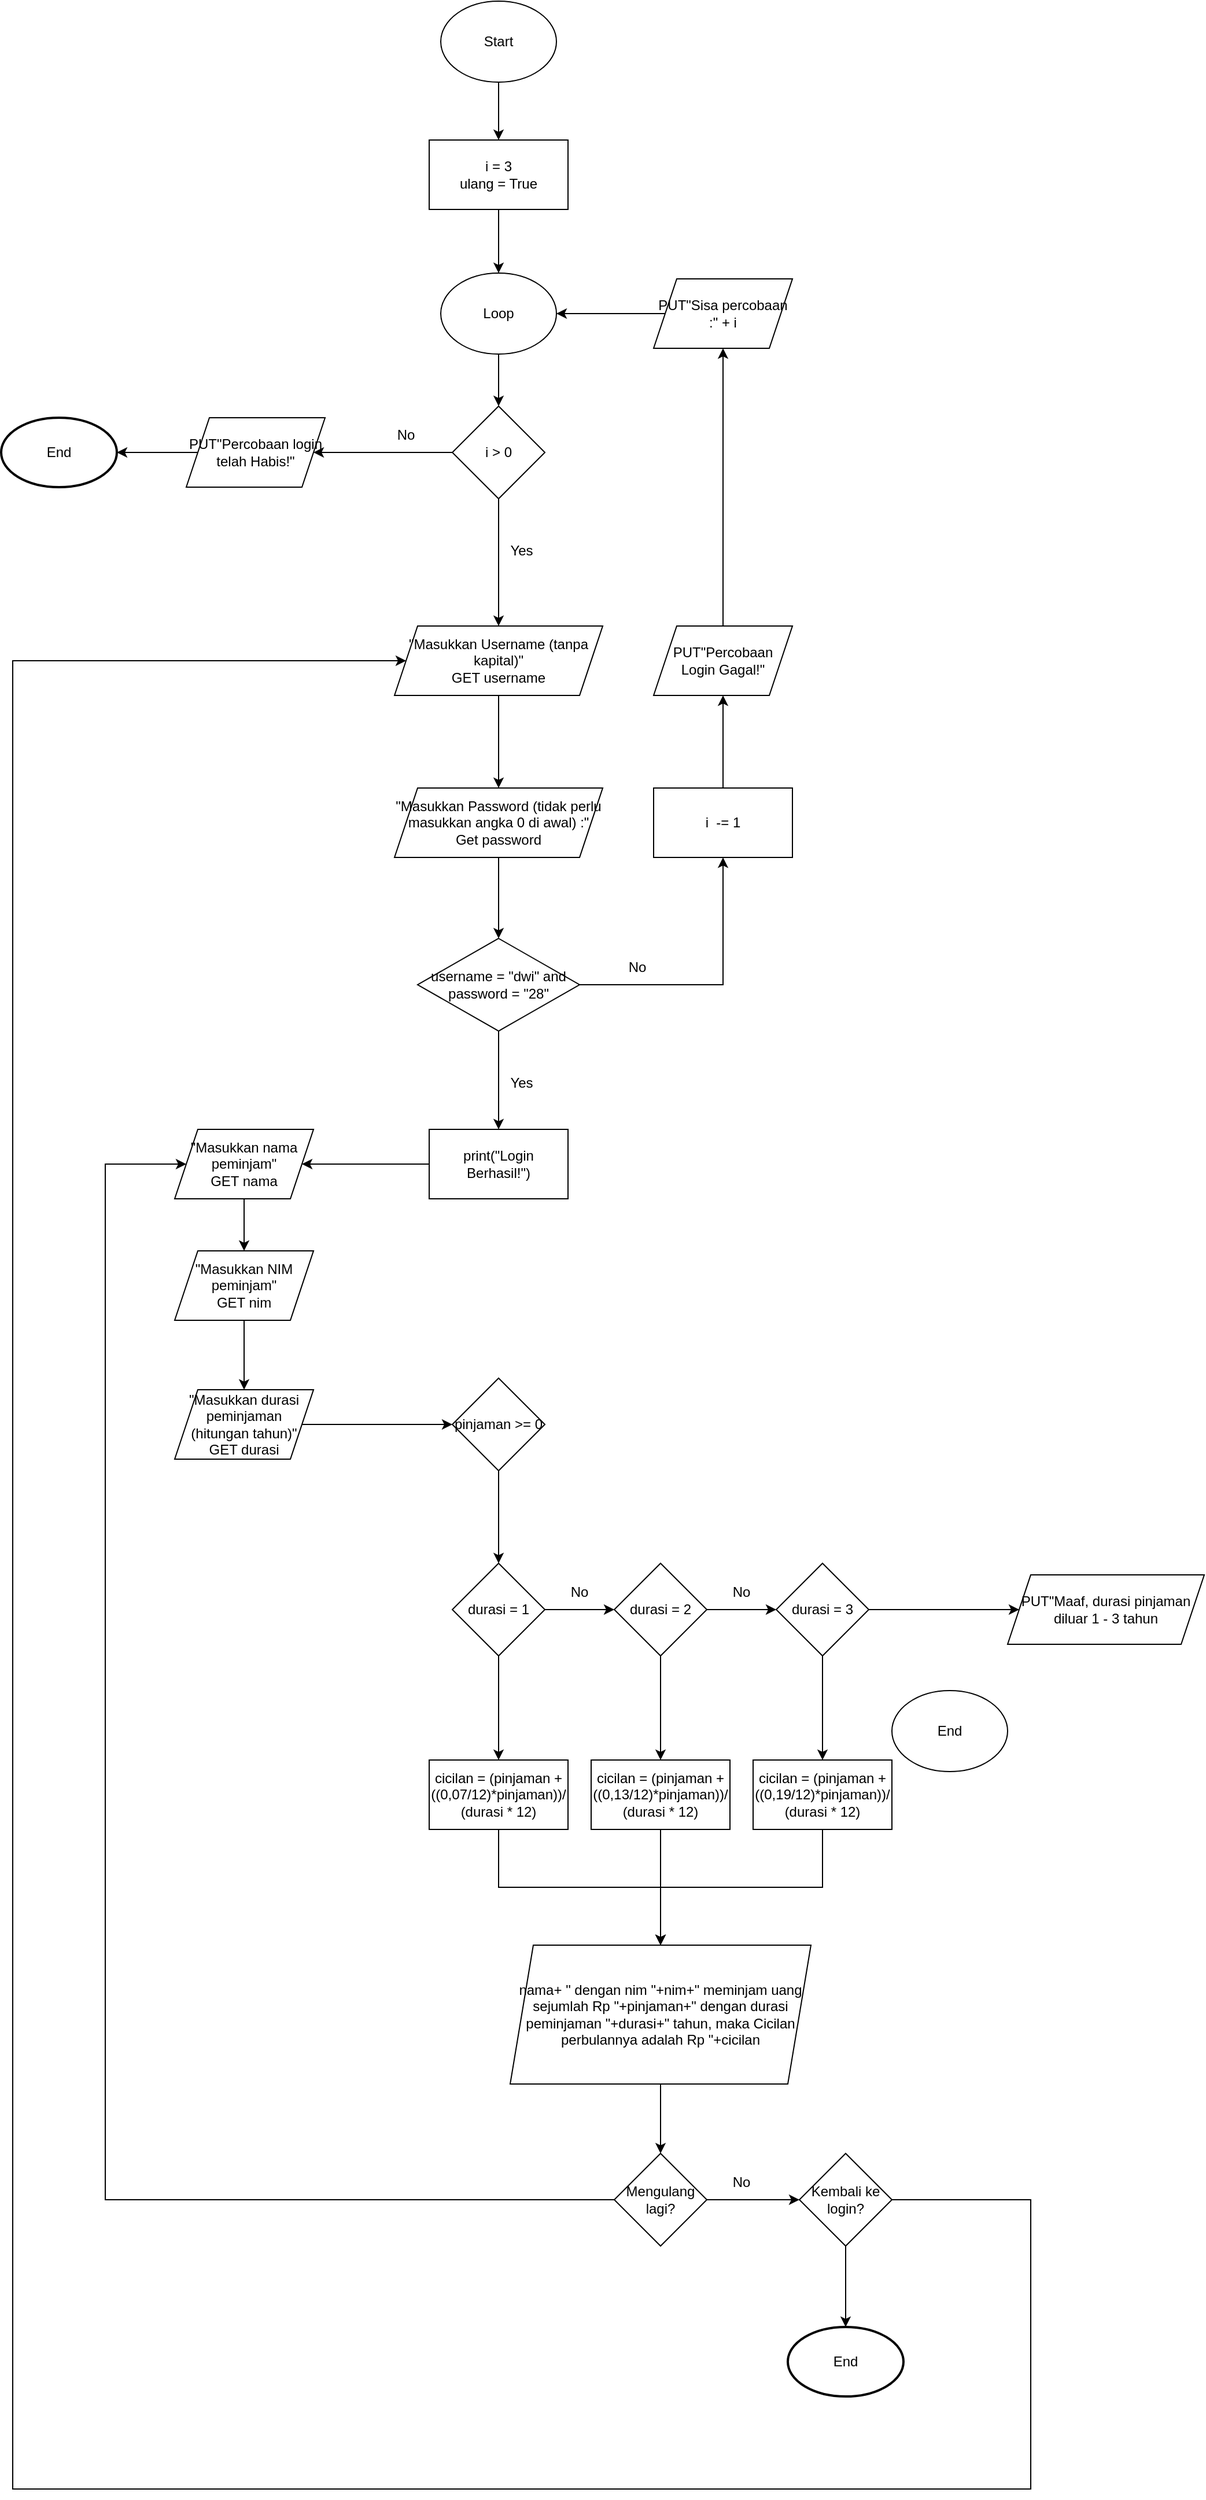 <mxfile version="24.7.17">
  <diagram id="C5RBs43oDa-KdzZeNtuy" name="Page-1">
    <mxGraphModel dx="3920" dy="3096" grid="1" gridSize="10" guides="1" tooltips="1" connect="1" arrows="1" fold="1" page="1" pageScale="1" pageWidth="827" pageHeight="1169" math="0" shadow="0">
      <root>
        <mxCell id="WIyWlLk6GJQsqaUBKTNV-0" />
        <mxCell id="WIyWlLk6GJQsqaUBKTNV-1" parent="WIyWlLk6GJQsqaUBKTNV-0" />
        <mxCell id="CfoaBqupTmaHTWKBpBK3-28" value="" style="edgeStyle=orthogonalEdgeStyle;rounded=0;orthogonalLoop=1;jettySize=auto;html=1;" edge="1" parent="WIyWlLk6GJQsqaUBKTNV-1" source="CfoaBqupTmaHTWKBpBK3-0" target="CfoaBqupTmaHTWKBpBK3-27">
          <mxGeometry relative="1" as="geometry" />
        </mxCell>
        <mxCell id="CfoaBqupTmaHTWKBpBK3-0" value="Start" style="ellipse;whiteSpace=wrap;html=1;" vertex="1" parent="WIyWlLk6GJQsqaUBKTNV-1">
          <mxGeometry x="170" y="-390" width="100" height="70" as="geometry" />
        </mxCell>
        <mxCell id="CfoaBqupTmaHTWKBpBK3-1" value="End" style="ellipse;whiteSpace=wrap;html=1;" vertex="1" parent="WIyWlLk6GJQsqaUBKTNV-1">
          <mxGeometry x="560" y="1070" width="100" height="70" as="geometry" />
        </mxCell>
        <mxCell id="CfoaBqupTmaHTWKBpBK3-10" value="" style="edgeStyle=orthogonalEdgeStyle;rounded=0;orthogonalLoop=1;jettySize=auto;html=1;" edge="1" parent="WIyWlLk6GJQsqaUBKTNV-1" source="CfoaBqupTmaHTWKBpBK3-2" target="CfoaBqupTmaHTWKBpBK3-9">
          <mxGeometry relative="1" as="geometry" />
        </mxCell>
        <mxCell id="CfoaBqupTmaHTWKBpBK3-2" value="&quot;Masukkan Username (tanpa kapital)&quot;&lt;div&gt;GET username&lt;/div&gt;" style="shape=parallelogram;perimeter=parallelogramPerimeter;fixedSize=1;whiteSpace=wrap;html=1;" vertex="1" parent="WIyWlLk6GJQsqaUBKTNV-1">
          <mxGeometry x="130" y="150" width="180" height="60" as="geometry" />
        </mxCell>
        <mxCell id="CfoaBqupTmaHTWKBpBK3-20" value="" style="edgeStyle=orthogonalEdgeStyle;rounded=0;orthogonalLoop=1;jettySize=auto;html=1;" edge="1" parent="WIyWlLk6GJQsqaUBKTNV-1" source="CfoaBqupTmaHTWKBpBK3-9" target="CfoaBqupTmaHTWKBpBK3-19">
          <mxGeometry relative="1" as="geometry" />
        </mxCell>
        <mxCell id="CfoaBqupTmaHTWKBpBK3-9" value="&quot;Masukkan Password (tidak perlu masukkan angka 0 di awal) :&quot;&lt;div&gt;Get password&lt;/div&gt;" style="shape=parallelogram;perimeter=parallelogramPerimeter;fixedSize=1;whiteSpace=wrap;html=1;" vertex="1" parent="WIyWlLk6GJQsqaUBKTNV-1">
          <mxGeometry x="130" y="290" width="180" height="60" as="geometry" />
        </mxCell>
        <mxCell id="CfoaBqupTmaHTWKBpBK3-12" value="Loop" style="ellipse;whiteSpace=wrap;html=1;" vertex="1" parent="WIyWlLk6GJQsqaUBKTNV-1">
          <mxGeometry x="170" y="-155" width="100" height="70" as="geometry" />
        </mxCell>
        <mxCell id="CfoaBqupTmaHTWKBpBK3-33" value="" style="edgeStyle=orthogonalEdgeStyle;rounded=0;orthogonalLoop=1;jettySize=auto;html=1;" edge="1" parent="WIyWlLk6GJQsqaUBKTNV-1" source="CfoaBqupTmaHTWKBpBK3-19" target="CfoaBqupTmaHTWKBpBK3-32">
          <mxGeometry relative="1" as="geometry" />
        </mxCell>
        <mxCell id="CfoaBqupTmaHTWKBpBK3-35" value="" style="edgeStyle=orthogonalEdgeStyle;rounded=0;orthogonalLoop=1;jettySize=auto;html=1;" edge="1" parent="WIyWlLk6GJQsqaUBKTNV-1" source="CfoaBqupTmaHTWKBpBK3-19" target="CfoaBqupTmaHTWKBpBK3-26">
          <mxGeometry relative="1" as="geometry" />
        </mxCell>
        <mxCell id="CfoaBqupTmaHTWKBpBK3-19" value="username = &quot;dwi&quot; and password = &quot;28&quot;" style="rhombus;whiteSpace=wrap;html=1;" vertex="1" parent="WIyWlLk6GJQsqaUBKTNV-1">
          <mxGeometry x="150" y="420" width="140" height="80" as="geometry" />
        </mxCell>
        <mxCell id="CfoaBqupTmaHTWKBpBK3-60" value="" style="edgeStyle=orthogonalEdgeStyle;rounded=0;orthogonalLoop=1;jettySize=auto;html=1;" edge="1" parent="WIyWlLk6GJQsqaUBKTNV-1" source="CfoaBqupTmaHTWKBpBK3-26" target="CfoaBqupTmaHTWKBpBK3-59">
          <mxGeometry relative="1" as="geometry" />
        </mxCell>
        <mxCell id="CfoaBqupTmaHTWKBpBK3-26" value="i&amp;nbsp; -= 1" style="rounded=0;whiteSpace=wrap;html=1;" vertex="1" parent="WIyWlLk6GJQsqaUBKTNV-1">
          <mxGeometry x="354" y="290" width="120" height="60" as="geometry" />
        </mxCell>
        <mxCell id="CfoaBqupTmaHTWKBpBK3-99" value="" style="edgeStyle=orthogonalEdgeStyle;rounded=0;orthogonalLoop=1;jettySize=auto;html=1;" edge="1" parent="WIyWlLk6GJQsqaUBKTNV-1" source="CfoaBqupTmaHTWKBpBK3-27" target="CfoaBqupTmaHTWKBpBK3-12">
          <mxGeometry relative="1" as="geometry" />
        </mxCell>
        <mxCell id="CfoaBqupTmaHTWKBpBK3-27" value="i = 3&lt;div&gt;ulang = True&lt;/div&gt;" style="rounded=0;whiteSpace=wrap;html=1;" vertex="1" parent="WIyWlLk6GJQsqaUBKTNV-1">
          <mxGeometry x="160" y="-270" width="120" height="60" as="geometry" />
        </mxCell>
        <mxCell id="CfoaBqupTmaHTWKBpBK3-29" value="No" style="text;html=1;align=center;verticalAlign=middle;whiteSpace=wrap;rounded=0;" vertex="1" parent="WIyWlLk6GJQsqaUBKTNV-1">
          <mxGeometry x="310" y="430" width="60" height="30" as="geometry" />
        </mxCell>
        <mxCell id="CfoaBqupTmaHTWKBpBK3-68" value="" style="edgeStyle=orthogonalEdgeStyle;rounded=0;orthogonalLoop=1;jettySize=auto;html=1;" edge="1" parent="WIyWlLk6GJQsqaUBKTNV-1" source="CfoaBqupTmaHTWKBpBK3-30" target="CfoaBqupTmaHTWKBpBK3-67">
          <mxGeometry relative="1" as="geometry" />
        </mxCell>
        <mxCell id="CfoaBqupTmaHTWKBpBK3-30" value="&quot;Masukkan nama peminjam&quot;&lt;div&gt;GET nama&lt;/div&gt;" style="shape=parallelogram;perimeter=parallelogramPerimeter;whiteSpace=wrap;html=1;fixedSize=1;" vertex="1" parent="WIyWlLk6GJQsqaUBKTNV-1">
          <mxGeometry x="-60" y="585" width="120" height="60" as="geometry" />
        </mxCell>
        <mxCell id="CfoaBqupTmaHTWKBpBK3-34" value="" style="edgeStyle=orthogonalEdgeStyle;rounded=0;orthogonalLoop=1;jettySize=auto;html=1;" edge="1" parent="WIyWlLk6GJQsqaUBKTNV-1" source="CfoaBqupTmaHTWKBpBK3-32" target="CfoaBqupTmaHTWKBpBK3-30">
          <mxGeometry relative="1" as="geometry" />
        </mxCell>
        <mxCell id="CfoaBqupTmaHTWKBpBK3-32" value="print(&quot;Login Berhasil!&quot;)" style="whiteSpace=wrap;html=1;" vertex="1" parent="WIyWlLk6GJQsqaUBKTNV-1">
          <mxGeometry x="160" y="585" width="120" height="60" as="geometry" />
        </mxCell>
        <mxCell id="CfoaBqupTmaHTWKBpBK3-37" value="Yes" style="text;html=1;align=center;verticalAlign=middle;whiteSpace=wrap;rounded=0;" vertex="1" parent="WIyWlLk6GJQsqaUBKTNV-1">
          <mxGeometry x="210" y="530" width="60" height="30" as="geometry" />
        </mxCell>
        <mxCell id="CfoaBqupTmaHTWKBpBK3-39" value="" style="edgeStyle=orthogonalEdgeStyle;rounded=0;orthogonalLoop=1;jettySize=auto;html=1;" edge="1" parent="WIyWlLk6GJQsqaUBKTNV-1" source="CfoaBqupTmaHTWKBpBK3-12" target="CfoaBqupTmaHTWKBpBK3-38">
          <mxGeometry relative="1" as="geometry">
            <mxPoint x="220" y="-85" as="sourcePoint" />
            <mxPoint x="220" y="150" as="targetPoint" />
          </mxGeometry>
        </mxCell>
        <mxCell id="CfoaBqupTmaHTWKBpBK3-40" value="" style="edgeStyle=orthogonalEdgeStyle;rounded=0;orthogonalLoop=1;jettySize=auto;html=1;" edge="1" parent="WIyWlLk6GJQsqaUBKTNV-1" source="CfoaBqupTmaHTWKBpBK3-38" target="CfoaBqupTmaHTWKBpBK3-2">
          <mxGeometry relative="1" as="geometry" />
        </mxCell>
        <mxCell id="CfoaBqupTmaHTWKBpBK3-109" value="" style="edgeStyle=orthogonalEdgeStyle;rounded=0;orthogonalLoop=1;jettySize=auto;html=1;" edge="1" parent="WIyWlLk6GJQsqaUBKTNV-1" source="CfoaBqupTmaHTWKBpBK3-38" target="CfoaBqupTmaHTWKBpBK3-51">
          <mxGeometry relative="1" as="geometry" />
        </mxCell>
        <mxCell id="CfoaBqupTmaHTWKBpBK3-38" value="i &amp;gt; 0" style="rhombus;whiteSpace=wrap;html=1;" vertex="1" parent="WIyWlLk6GJQsqaUBKTNV-1">
          <mxGeometry x="180" y="-40" width="80" height="80" as="geometry" />
        </mxCell>
        <mxCell id="CfoaBqupTmaHTWKBpBK3-41" value="Yes" style="text;html=1;align=center;verticalAlign=middle;whiteSpace=wrap;rounded=0;" vertex="1" parent="WIyWlLk6GJQsqaUBKTNV-1">
          <mxGeometry x="210" y="70" width="60" height="30" as="geometry" />
        </mxCell>
        <mxCell id="CfoaBqupTmaHTWKBpBK3-46" value="No" style="text;html=1;align=center;verticalAlign=middle;whiteSpace=wrap;rounded=0;" vertex="1" parent="WIyWlLk6GJQsqaUBKTNV-1">
          <mxGeometry x="110" y="-30" width="60" height="30" as="geometry" />
        </mxCell>
        <mxCell id="CfoaBqupTmaHTWKBpBK3-53" value="" style="edgeStyle=orthogonalEdgeStyle;rounded=0;orthogonalLoop=1;jettySize=auto;html=1;" edge="1" parent="WIyWlLk6GJQsqaUBKTNV-1" source="CfoaBqupTmaHTWKBpBK3-51" target="CfoaBqupTmaHTWKBpBK3-52">
          <mxGeometry relative="1" as="geometry" />
        </mxCell>
        <mxCell id="CfoaBqupTmaHTWKBpBK3-51" value="PUT&quot;Percobaan login telah Habis!&quot;" style="shape=parallelogram;perimeter=parallelogramPerimeter;whiteSpace=wrap;html=1;fixedSize=1;" vertex="1" parent="WIyWlLk6GJQsqaUBKTNV-1">
          <mxGeometry x="-50" y="-30" width="120" height="60" as="geometry" />
        </mxCell>
        <mxCell id="CfoaBqupTmaHTWKBpBK3-52" value="End" style="strokeWidth=2;html=1;shape=mxgraph.flowchart.start_1;whiteSpace=wrap;" vertex="1" parent="WIyWlLk6GJQsqaUBKTNV-1">
          <mxGeometry x="-210" y="-30" width="100" height="60" as="geometry" />
        </mxCell>
        <mxCell id="CfoaBqupTmaHTWKBpBK3-65" value="" style="edgeStyle=orthogonalEdgeStyle;rounded=0;orthogonalLoop=1;jettySize=auto;html=1;" edge="1" parent="WIyWlLk6GJQsqaUBKTNV-1" source="CfoaBqupTmaHTWKBpBK3-59" target="CfoaBqupTmaHTWKBpBK3-64">
          <mxGeometry relative="1" as="geometry" />
        </mxCell>
        <mxCell id="CfoaBqupTmaHTWKBpBK3-59" value="PUT&quot;Percobaan Login Gagal!&quot;" style="shape=parallelogram;perimeter=parallelogramPerimeter;whiteSpace=wrap;html=1;fixedSize=1;" vertex="1" parent="WIyWlLk6GJQsqaUBKTNV-1">
          <mxGeometry x="354" y="150" width="120" height="60" as="geometry" />
        </mxCell>
        <mxCell id="CfoaBqupTmaHTWKBpBK3-100" value="" style="edgeStyle=orthogonalEdgeStyle;rounded=0;orthogonalLoop=1;jettySize=auto;html=1;" edge="1" parent="WIyWlLk6GJQsqaUBKTNV-1" source="CfoaBqupTmaHTWKBpBK3-64" target="CfoaBqupTmaHTWKBpBK3-12">
          <mxGeometry relative="1" as="geometry" />
        </mxCell>
        <mxCell id="CfoaBqupTmaHTWKBpBK3-64" value="PUT&quot;Sisa percobaan :&quot; + i" style="shape=parallelogram;perimeter=parallelogramPerimeter;whiteSpace=wrap;html=1;fixedSize=1;" vertex="1" parent="WIyWlLk6GJQsqaUBKTNV-1">
          <mxGeometry x="354" y="-150" width="120" height="60" as="geometry" />
        </mxCell>
        <mxCell id="CfoaBqupTmaHTWKBpBK3-70" value="" style="edgeStyle=orthogonalEdgeStyle;rounded=0;orthogonalLoop=1;jettySize=auto;html=1;" edge="1" parent="WIyWlLk6GJQsqaUBKTNV-1" source="CfoaBqupTmaHTWKBpBK3-67" target="CfoaBqupTmaHTWKBpBK3-69">
          <mxGeometry relative="1" as="geometry" />
        </mxCell>
        <mxCell id="CfoaBqupTmaHTWKBpBK3-67" value="&quot;Masukkan NIM peminjam&quot;&lt;div&gt;GET nim&lt;/div&gt;" style="shape=parallelogram;perimeter=parallelogramPerimeter;whiteSpace=wrap;html=1;fixedSize=1;" vertex="1" parent="WIyWlLk6GJQsqaUBKTNV-1">
          <mxGeometry x="-60" y="690" width="120" height="60" as="geometry" />
        </mxCell>
        <mxCell id="CfoaBqupTmaHTWKBpBK3-72" value="" style="edgeStyle=orthogonalEdgeStyle;rounded=0;orthogonalLoop=1;jettySize=auto;html=1;" edge="1" parent="WIyWlLk6GJQsqaUBKTNV-1" source="CfoaBqupTmaHTWKBpBK3-69" target="CfoaBqupTmaHTWKBpBK3-71">
          <mxGeometry relative="1" as="geometry" />
        </mxCell>
        <mxCell id="CfoaBqupTmaHTWKBpBK3-69" value="&quot;Masukkan durasi peminjaman (hitungan tahun)&quot;&lt;div&gt;GET durasi&lt;/div&gt;" style="shape=parallelogram;perimeter=parallelogramPerimeter;whiteSpace=wrap;html=1;fixedSize=1;" vertex="1" parent="WIyWlLk6GJQsqaUBKTNV-1">
          <mxGeometry x="-60" y="810" width="120" height="60" as="geometry" />
        </mxCell>
        <mxCell id="CfoaBqupTmaHTWKBpBK3-74" value="" style="edgeStyle=orthogonalEdgeStyle;rounded=0;orthogonalLoop=1;jettySize=auto;html=1;" edge="1" parent="WIyWlLk6GJQsqaUBKTNV-1" source="CfoaBqupTmaHTWKBpBK3-71" target="CfoaBqupTmaHTWKBpBK3-73">
          <mxGeometry relative="1" as="geometry" />
        </mxCell>
        <mxCell id="CfoaBqupTmaHTWKBpBK3-71" value="pinjaman &amp;gt;= 0" style="rhombus;whiteSpace=wrap;html=1;" vertex="1" parent="WIyWlLk6GJQsqaUBKTNV-1">
          <mxGeometry x="180" y="800" width="80" height="80" as="geometry" />
        </mxCell>
        <mxCell id="CfoaBqupTmaHTWKBpBK3-76" value="" style="edgeStyle=orthogonalEdgeStyle;rounded=0;orthogonalLoop=1;jettySize=auto;html=1;" edge="1" parent="WIyWlLk6GJQsqaUBKTNV-1" source="CfoaBqupTmaHTWKBpBK3-73" target="CfoaBqupTmaHTWKBpBK3-75">
          <mxGeometry relative="1" as="geometry" />
        </mxCell>
        <mxCell id="CfoaBqupTmaHTWKBpBK3-86" value="" style="edgeStyle=orthogonalEdgeStyle;rounded=0;orthogonalLoop=1;jettySize=auto;html=1;" edge="1" parent="WIyWlLk6GJQsqaUBKTNV-1" source="CfoaBqupTmaHTWKBpBK3-73" target="CfoaBqupTmaHTWKBpBK3-85">
          <mxGeometry relative="1" as="geometry" />
        </mxCell>
        <mxCell id="CfoaBqupTmaHTWKBpBK3-73" value="durasi = 1" style="rhombus;whiteSpace=wrap;html=1;" vertex="1" parent="WIyWlLk6GJQsqaUBKTNV-1">
          <mxGeometry x="180" y="960" width="80" height="80" as="geometry" />
        </mxCell>
        <mxCell id="CfoaBqupTmaHTWKBpBK3-78" value="" style="edgeStyle=orthogonalEdgeStyle;rounded=0;orthogonalLoop=1;jettySize=auto;html=1;" edge="1" parent="WIyWlLk6GJQsqaUBKTNV-1" source="CfoaBqupTmaHTWKBpBK3-75" target="CfoaBqupTmaHTWKBpBK3-77">
          <mxGeometry relative="1" as="geometry" />
        </mxCell>
        <mxCell id="CfoaBqupTmaHTWKBpBK3-89" value="" style="edgeStyle=orthogonalEdgeStyle;rounded=0;orthogonalLoop=1;jettySize=auto;html=1;" edge="1" parent="WIyWlLk6GJQsqaUBKTNV-1" source="CfoaBqupTmaHTWKBpBK3-75" target="CfoaBqupTmaHTWKBpBK3-87">
          <mxGeometry relative="1" as="geometry" />
        </mxCell>
        <mxCell id="CfoaBqupTmaHTWKBpBK3-75" value="durasi = 2" style="rhombus;whiteSpace=wrap;html=1;" vertex="1" parent="WIyWlLk6GJQsqaUBKTNV-1">
          <mxGeometry x="320" y="960" width="80" height="80" as="geometry" />
        </mxCell>
        <mxCell id="CfoaBqupTmaHTWKBpBK3-80" value="" style="edgeStyle=orthogonalEdgeStyle;rounded=0;orthogonalLoop=1;jettySize=auto;html=1;" edge="1" parent="WIyWlLk6GJQsqaUBKTNV-1" source="CfoaBqupTmaHTWKBpBK3-77" target="CfoaBqupTmaHTWKBpBK3-79">
          <mxGeometry relative="1" as="geometry" />
        </mxCell>
        <mxCell id="CfoaBqupTmaHTWKBpBK3-91" value="" style="edgeStyle=orthogonalEdgeStyle;rounded=0;orthogonalLoop=1;jettySize=auto;html=1;" edge="1" parent="WIyWlLk6GJQsqaUBKTNV-1" source="CfoaBqupTmaHTWKBpBK3-77" target="CfoaBqupTmaHTWKBpBK3-90">
          <mxGeometry relative="1" as="geometry" />
        </mxCell>
        <mxCell id="CfoaBqupTmaHTWKBpBK3-77" value="durasi = 3" style="rhombus;whiteSpace=wrap;html=1;" vertex="1" parent="WIyWlLk6GJQsqaUBKTNV-1">
          <mxGeometry x="460" y="960" width="80" height="80" as="geometry" />
        </mxCell>
        <mxCell id="CfoaBqupTmaHTWKBpBK3-79" value="PUT&quot;Maaf, durasi pinjaman diluar 1 - 3 tahun" style="shape=parallelogram;perimeter=parallelogramPerimeter;whiteSpace=wrap;html=1;fixedSize=1;" vertex="1" parent="WIyWlLk6GJQsqaUBKTNV-1">
          <mxGeometry x="660" y="970" width="170" height="60" as="geometry" />
        </mxCell>
        <mxCell id="CfoaBqupTmaHTWKBpBK3-81" value="No" style="text;html=1;align=center;verticalAlign=middle;whiteSpace=wrap;rounded=0;" vertex="1" parent="WIyWlLk6GJQsqaUBKTNV-1">
          <mxGeometry x="260" y="970" width="60" height="30" as="geometry" />
        </mxCell>
        <mxCell id="CfoaBqupTmaHTWKBpBK3-83" value="No" style="text;html=1;align=center;verticalAlign=middle;whiteSpace=wrap;rounded=0;" vertex="1" parent="WIyWlLk6GJQsqaUBKTNV-1">
          <mxGeometry x="400" y="970" width="60" height="30" as="geometry" />
        </mxCell>
        <mxCell id="CfoaBqupTmaHTWKBpBK3-95" value="" style="edgeStyle=orthogonalEdgeStyle;rounded=0;orthogonalLoop=1;jettySize=auto;html=1;" edge="1" parent="WIyWlLk6GJQsqaUBKTNV-1" source="CfoaBqupTmaHTWKBpBK3-85" target="CfoaBqupTmaHTWKBpBK3-92">
          <mxGeometry relative="1" as="geometry" />
        </mxCell>
        <mxCell id="CfoaBqupTmaHTWKBpBK3-85" value="cicilan = (pinjaman + ((0,07/12)*pinjaman))/ (durasi * 12)" style="whiteSpace=wrap;html=1;" vertex="1" parent="WIyWlLk6GJQsqaUBKTNV-1">
          <mxGeometry x="160" y="1130" width="120" height="60" as="geometry" />
        </mxCell>
        <mxCell id="CfoaBqupTmaHTWKBpBK3-94" value="" style="edgeStyle=orthogonalEdgeStyle;rounded=0;orthogonalLoop=1;jettySize=auto;html=1;" edge="1" parent="WIyWlLk6GJQsqaUBKTNV-1" source="CfoaBqupTmaHTWKBpBK3-87" target="CfoaBqupTmaHTWKBpBK3-92">
          <mxGeometry relative="1" as="geometry" />
        </mxCell>
        <mxCell id="CfoaBqupTmaHTWKBpBK3-87" value="cicilan = (pinjaman + ((0,13/12)*pinjaman))/ (durasi * 12)" style="whiteSpace=wrap;html=1;" vertex="1" parent="WIyWlLk6GJQsqaUBKTNV-1">
          <mxGeometry x="300" y="1130" width="120" height="60" as="geometry" />
        </mxCell>
        <mxCell id="CfoaBqupTmaHTWKBpBK3-96" value="" style="edgeStyle=orthogonalEdgeStyle;rounded=0;orthogonalLoop=1;jettySize=auto;html=1;" edge="1" parent="WIyWlLk6GJQsqaUBKTNV-1" source="CfoaBqupTmaHTWKBpBK3-90" target="CfoaBqupTmaHTWKBpBK3-92">
          <mxGeometry relative="1" as="geometry" />
        </mxCell>
        <mxCell id="CfoaBqupTmaHTWKBpBK3-90" value="cicilan = (pinjaman + ((0,19/12)*pinjaman))/ (durasi * 12)" style="whiteSpace=wrap;html=1;" vertex="1" parent="WIyWlLk6GJQsqaUBKTNV-1">
          <mxGeometry x="440" y="1130" width="120" height="60" as="geometry" />
        </mxCell>
        <mxCell id="CfoaBqupTmaHTWKBpBK3-101" value="" style="edgeStyle=orthogonalEdgeStyle;rounded=0;orthogonalLoop=1;jettySize=auto;html=1;" edge="1" parent="WIyWlLk6GJQsqaUBKTNV-1" source="CfoaBqupTmaHTWKBpBK3-92" target="CfoaBqupTmaHTWKBpBK3-98">
          <mxGeometry relative="1" as="geometry" />
        </mxCell>
        <mxCell id="CfoaBqupTmaHTWKBpBK3-92" value="nama+ &quot; dengan nim &quot;+nim+&quot; meminjam uang sejumlah Rp &quot;+pinjaman+&quot; dengan durasi peminjaman &quot;+durasi+&quot; tahun, maka Cicilan perbulannya adalah Rp &quot;+cicilan" style="shape=parallelogram;perimeter=parallelogramPerimeter;whiteSpace=wrap;html=1;fixedSize=1;" vertex="1" parent="WIyWlLk6GJQsqaUBKTNV-1">
          <mxGeometry x="230" y="1290" width="260" height="120" as="geometry" />
        </mxCell>
        <mxCell id="CfoaBqupTmaHTWKBpBK3-103" value="" style="edgeStyle=orthogonalEdgeStyle;rounded=0;orthogonalLoop=1;jettySize=auto;html=1;" edge="1" parent="WIyWlLk6GJQsqaUBKTNV-1" source="CfoaBqupTmaHTWKBpBK3-98" target="CfoaBqupTmaHTWKBpBK3-102">
          <mxGeometry relative="1" as="geometry" />
        </mxCell>
        <mxCell id="CfoaBqupTmaHTWKBpBK3-98" value="Mengulang lagi?" style="rhombus;whiteSpace=wrap;html=1;" vertex="1" parent="WIyWlLk6GJQsqaUBKTNV-1">
          <mxGeometry x="320" y="1470" width="80" height="80" as="geometry" />
        </mxCell>
        <mxCell id="CfoaBqupTmaHTWKBpBK3-106" value="" style="edgeStyle=orthogonalEdgeStyle;rounded=0;orthogonalLoop=1;jettySize=auto;html=1;" edge="1" parent="WIyWlLk6GJQsqaUBKTNV-1" source="CfoaBqupTmaHTWKBpBK3-102" target="CfoaBqupTmaHTWKBpBK3-105">
          <mxGeometry relative="1" as="geometry" />
        </mxCell>
        <mxCell id="CfoaBqupTmaHTWKBpBK3-102" value="Kembali ke login?" style="rhombus;whiteSpace=wrap;html=1;" vertex="1" parent="WIyWlLk6GJQsqaUBKTNV-1">
          <mxGeometry x="480" y="1470" width="80" height="80" as="geometry" />
        </mxCell>
        <mxCell id="CfoaBqupTmaHTWKBpBK3-105" value="End" style="strokeWidth=2;html=1;shape=mxgraph.flowchart.start_1;whiteSpace=wrap;" vertex="1" parent="WIyWlLk6GJQsqaUBKTNV-1">
          <mxGeometry x="470" y="1620" width="100" height="60" as="geometry" />
        </mxCell>
        <mxCell id="CfoaBqupTmaHTWKBpBK3-107" value="No" style="text;html=1;align=center;verticalAlign=middle;whiteSpace=wrap;rounded=0;" vertex="1" parent="WIyWlLk6GJQsqaUBKTNV-1">
          <mxGeometry x="400" y="1480" width="60" height="30" as="geometry" />
        </mxCell>
        <mxCell id="CfoaBqupTmaHTWKBpBK3-108" value="" style="endArrow=classic;html=1;rounded=0;exitX=0;exitY=0.5;exitDx=0;exitDy=0;entryX=0;entryY=0.5;entryDx=0;entryDy=0;" edge="1" parent="WIyWlLk6GJQsqaUBKTNV-1" source="CfoaBqupTmaHTWKBpBK3-98" target="CfoaBqupTmaHTWKBpBK3-30">
          <mxGeometry width="50" height="50" relative="1" as="geometry">
            <mxPoint x="50" y="1410" as="sourcePoint" />
            <mxPoint x="-120" y="610" as="targetPoint" />
            <Array as="points">
              <mxPoint x="-120" y="1510" />
              <mxPoint x="-120" y="615" />
            </Array>
          </mxGeometry>
        </mxCell>
        <mxCell id="CfoaBqupTmaHTWKBpBK3-110" value="" style="endArrow=classic;html=1;rounded=0;exitX=1;exitY=0.5;exitDx=0;exitDy=0;entryX=0;entryY=0.5;entryDx=0;entryDy=0;" edge="1" parent="WIyWlLk6GJQsqaUBKTNV-1" source="CfoaBqupTmaHTWKBpBK3-102" target="CfoaBqupTmaHTWKBpBK3-2">
          <mxGeometry width="50" height="50" relative="1" as="geometry">
            <mxPoint x="440" y="1400" as="sourcePoint" />
            <mxPoint x="620" y="240" as="targetPoint" />
            <Array as="points">
              <mxPoint x="680" y="1510" />
              <mxPoint x="680" y="1760" />
              <mxPoint x="-200" y="1760" />
              <mxPoint x="-200" y="180" />
            </Array>
          </mxGeometry>
        </mxCell>
      </root>
    </mxGraphModel>
  </diagram>
</mxfile>
